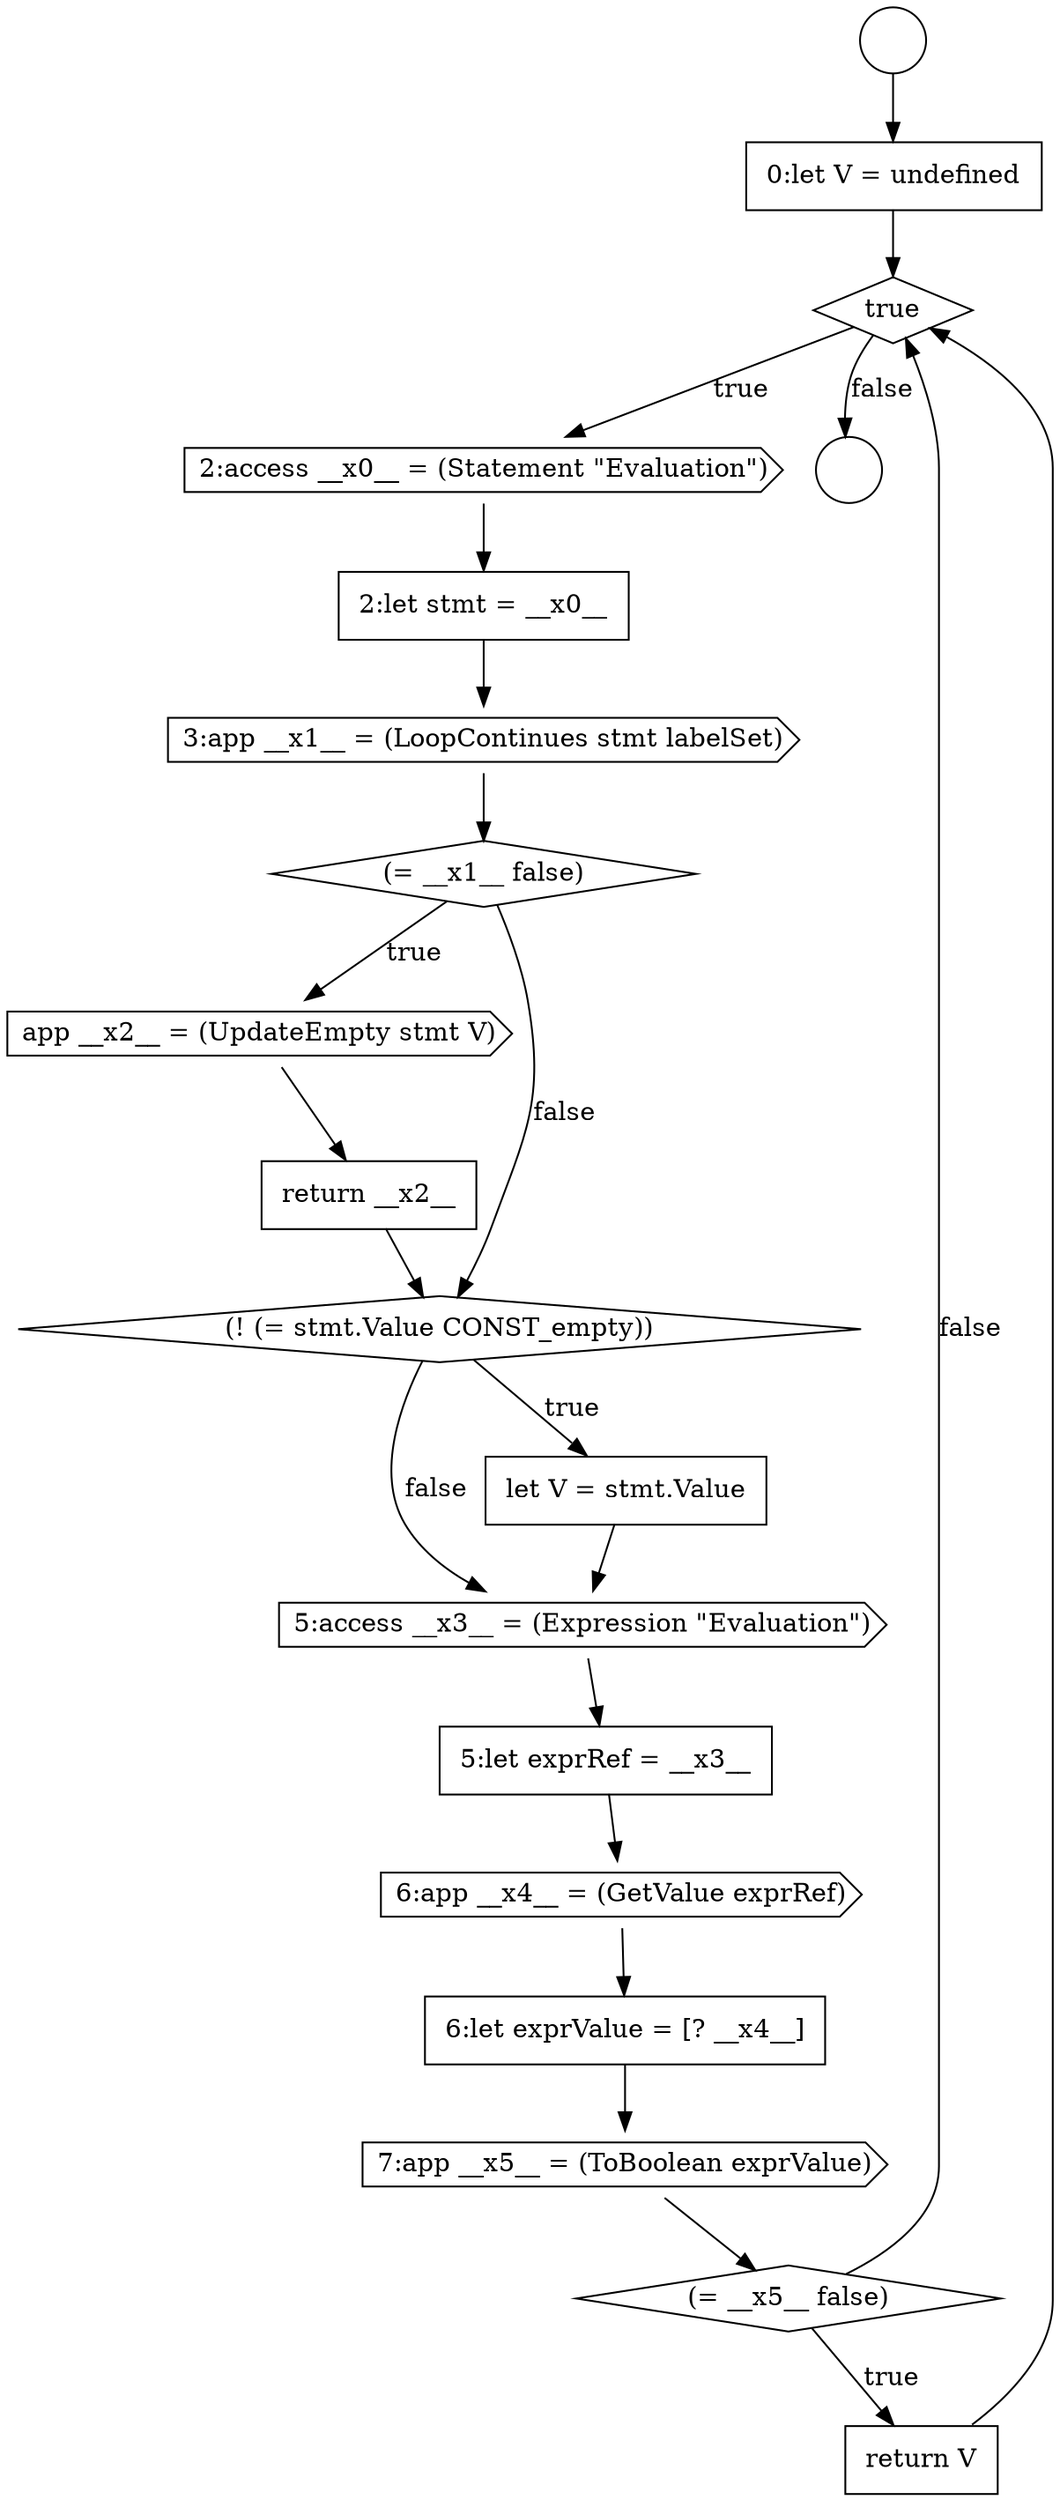 digraph {
  node6231 [shape=diamond, label=<<font color="black">true</font>> color="black" fillcolor="white" style=filled]
  node6236 [shape=cds, label=<<font color="black">app __x2__ = (UpdateEmpty stmt V)</font>> color="black" fillcolor="white" style=filled]
  node6242 [shape=cds, label=<<font color="black">6:app __x4__ = (GetValue exprRef)</font>> color="black" fillcolor="white" style=filled]
  node6240 [shape=cds, label=<<font color="black">5:access __x3__ = (Expression &quot;Evaluation&quot;)</font>> color="black" fillcolor="white" style=filled]
  node6232 [shape=cds, label=<<font color="black">2:access __x0__ = (Statement &quot;Evaluation&quot;)</font>> color="black" fillcolor="white" style=filled]
  node6235 [shape=diamond, label=<<font color="black">(= __x1__ false)</font>> color="black" fillcolor="white" style=filled]
  node6239 [shape=none, margin=0, label=<<font color="black">
    <table border="0" cellborder="1" cellspacing="0" cellpadding="10">
      <tr><td align="left">let V = stmt.Value</td></tr>
    </table>
  </font>> color="black" fillcolor="white" style=filled]
  node6238 [shape=diamond, label=<<font color="black">(! (= stmt.Value CONST_empty))</font>> color="black" fillcolor="white" style=filled]
  node6244 [shape=cds, label=<<font color="black">7:app __x5__ = (ToBoolean exprValue)</font>> color="black" fillcolor="white" style=filled]
  node6245 [shape=diamond, label=<<font color="black">(= __x5__ false)</font>> color="black" fillcolor="white" style=filled]
  node6230 [shape=none, margin=0, label=<<font color="black">
    <table border="0" cellborder="1" cellspacing="0" cellpadding="10">
      <tr><td align="left">0:let V = undefined</td></tr>
    </table>
  </font>> color="black" fillcolor="white" style=filled]
  node6237 [shape=none, margin=0, label=<<font color="black">
    <table border="0" cellborder="1" cellspacing="0" cellpadding="10">
      <tr><td align="left">return __x2__</td></tr>
    </table>
  </font>> color="black" fillcolor="white" style=filled]
  node6233 [shape=none, margin=0, label=<<font color="black">
    <table border="0" cellborder="1" cellspacing="0" cellpadding="10">
      <tr><td align="left">2:let stmt = __x0__</td></tr>
    </table>
  </font>> color="black" fillcolor="white" style=filled]
  node6246 [shape=none, margin=0, label=<<font color="black">
    <table border="0" cellborder="1" cellspacing="0" cellpadding="10">
      <tr><td align="left">return V</td></tr>
    </table>
  </font>> color="black" fillcolor="white" style=filled]
  node6241 [shape=none, margin=0, label=<<font color="black">
    <table border="0" cellborder="1" cellspacing="0" cellpadding="10">
      <tr><td align="left">5:let exprRef = __x3__</td></tr>
    </table>
  </font>> color="black" fillcolor="white" style=filled]
  node6243 [shape=none, margin=0, label=<<font color="black">
    <table border="0" cellborder="1" cellspacing="0" cellpadding="10">
      <tr><td align="left">6:let exprValue = [? __x4__]</td></tr>
    </table>
  </font>> color="black" fillcolor="white" style=filled]
  node6228 [shape=circle label=" " color="black" fillcolor="white" style=filled]
  node6234 [shape=cds, label=<<font color="black">3:app __x1__ = (LoopContinues stmt labelSet)</font>> color="black" fillcolor="white" style=filled]
  node6229 [shape=circle label=" " color="black" fillcolor="white" style=filled]
  node6233 -> node6234 [ color="black"]
  node6231 -> node6232 [label=<<font color="black">true</font>> color="black"]
  node6231 -> node6229 [label=<<font color="black">false</font>> color="black"]
  node6232 -> node6233 [ color="black"]
  node6230 -> node6231 [ color="black"]
  node6241 -> node6242 [ color="black"]
  node6234 -> node6235 [ color="black"]
  node6245 -> node6246 [label=<<font color="black">true</font>> color="black"]
  node6245 -> node6231 [label=<<font color="black">false</font>> color="black"]
  node6228 -> node6230 [ color="black"]
  node6246 -> node6231 [ color="black"]
  node6244 -> node6245 [ color="black"]
  node6237 -> node6238 [ color="black"]
  node6236 -> node6237 [ color="black"]
  node6242 -> node6243 [ color="black"]
  node6235 -> node6236 [label=<<font color="black">true</font>> color="black"]
  node6235 -> node6238 [label=<<font color="black">false</font>> color="black"]
  node6243 -> node6244 [ color="black"]
  node6238 -> node6239 [label=<<font color="black">true</font>> color="black"]
  node6238 -> node6240 [label=<<font color="black">false</font>> color="black"]
  node6239 -> node6240 [ color="black"]
  node6240 -> node6241 [ color="black"]
}
